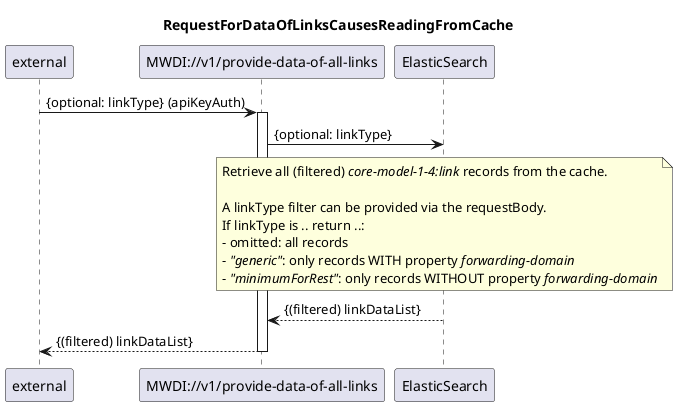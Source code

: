 @startuml 106_ProvideDataOfAllLinks
skinparam responseMessageBelowArrow true

title RequestForDataOfLinksCausesReadingFromCache

participant "external" as requestor
participant "MWDI://v1/provide-data-of-all-links" as data
participant "ElasticSearch" as es

requestor -> data: {optional: linkType} (apiKeyAuth)
activate data

data -> es: {optional: linkType} 
note over es
  Retrieve all (filtered) <i>core-model-1-4:link</i> records from the cache.

  A linkType filter can be provided via the requestBody.
  If linkType is .. return ..:
  - omitted: all records
  - <i>"generic"</i>: only records WITH property <i>forwarding-domain</i>
  - <i>"minimumForRest"</i>: only records WITHOUT property <i>forwarding-domain</i>
end note

es --> data: {(filtered) linkDataList}

data --> requestor: {(filtered) linkDataList}
deactivate data

@enduml